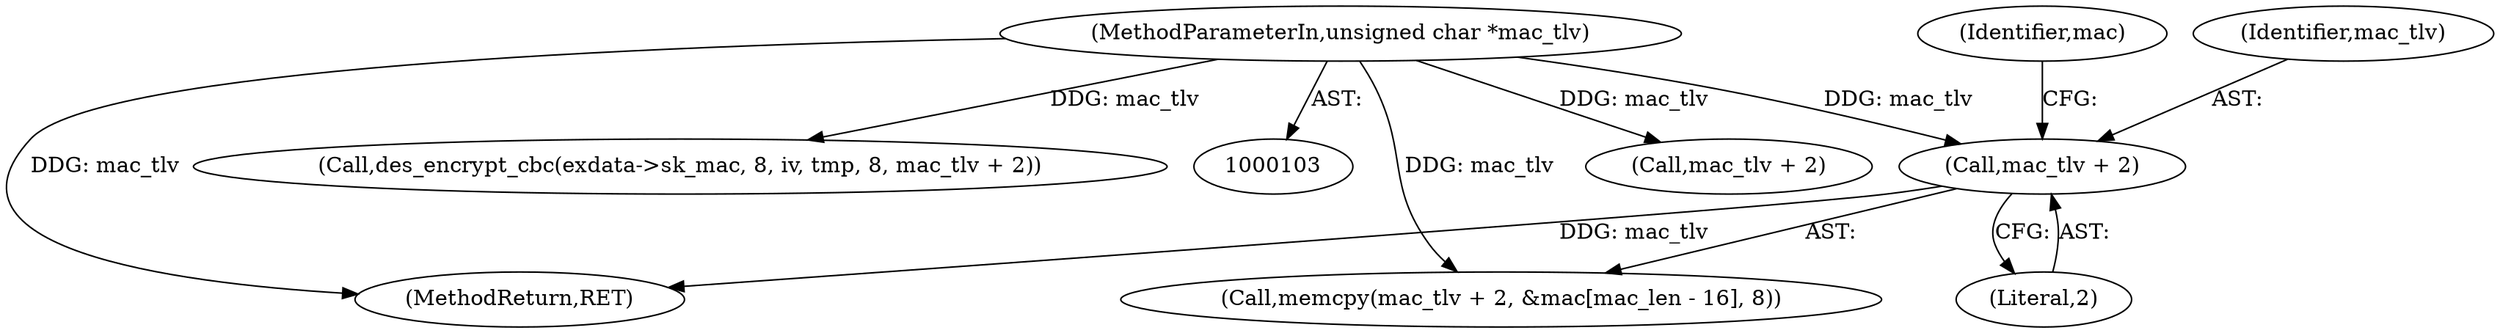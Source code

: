 digraph "0_OpenSC_8fe377e93b4b56060e5bbfb6f3142ceaeca744fa_6@pointer" {
"1000288" [label="(Call,mac_tlv + 2)"];
"1000108" [label="(MethodParameterIn,unsigned char *mac_tlv)"];
"1000288" [label="(Call,mac_tlv + 2)"];
"1000287" [label="(Call,memcpy(mac_tlv + 2, &mac[mac_len - 16], 8))"];
"1000293" [label="(Identifier,mac)"];
"1000356" [label="(MethodReturn,RET)"];
"1000345" [label="(Call,mac_tlv + 2)"];
"1000337" [label="(Call,des_encrypt_cbc(exdata->sk_mac, 8, iv, tmp, 8, mac_tlv + 2))"];
"1000290" [label="(Literal,2)"];
"1000108" [label="(MethodParameterIn,unsigned char *mac_tlv)"];
"1000289" [label="(Identifier,mac_tlv)"];
"1000288" -> "1000287"  [label="AST: "];
"1000288" -> "1000290"  [label="CFG: "];
"1000289" -> "1000288"  [label="AST: "];
"1000290" -> "1000288"  [label="AST: "];
"1000293" -> "1000288"  [label="CFG: "];
"1000288" -> "1000356"  [label="DDG: mac_tlv"];
"1000108" -> "1000288"  [label="DDG: mac_tlv"];
"1000108" -> "1000103"  [label="AST: "];
"1000108" -> "1000356"  [label="DDG: mac_tlv"];
"1000108" -> "1000287"  [label="DDG: mac_tlv"];
"1000108" -> "1000337"  [label="DDG: mac_tlv"];
"1000108" -> "1000345"  [label="DDG: mac_tlv"];
}
